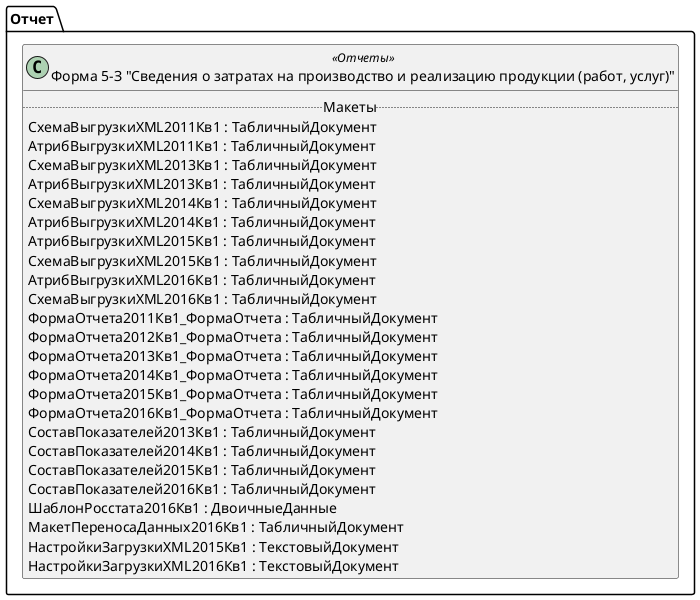 ﻿@startuml РегламентированныйОтчетСтатистикаФорма5З
'!include templates.wsd
'..\include templates.wsd
class Отчет.РегламентированныйОтчетСтатистикаФорма5З as "Форма 5-З "Сведения о затратах на производство и реализацию продукции (работ, услуг)"" <<Отчеты>>
{
..Макеты..
СхемаВыгрузкиXML2011Кв1 : ТабличныйДокумент
АтрибВыгрузкиXML2011Кв1 : ТабличныйДокумент
СхемаВыгрузкиXML2013Кв1 : ТабличныйДокумент
АтрибВыгрузкиXML2013Кв1 : ТабличныйДокумент
СхемаВыгрузкиXML2014Кв1 : ТабличныйДокумент
АтрибВыгрузкиXML2014Кв1 : ТабличныйДокумент
АтрибВыгрузкиXML2015Кв1 : ТабличныйДокумент
СхемаВыгрузкиXML2015Кв1 : ТабличныйДокумент
АтрибВыгрузкиXML2016Кв1 : ТабличныйДокумент
СхемаВыгрузкиXML2016Кв1 : ТабличныйДокумент
ФормаОтчета2011Кв1_ФормаОтчета : ТабличныйДокумент
ФормаОтчета2012Кв1_ФормаОтчета : ТабличныйДокумент
ФормаОтчета2013Кв1_ФормаОтчета : ТабличныйДокумент
ФормаОтчета2014Кв1_ФормаОтчета : ТабличныйДокумент
ФормаОтчета2015Кв1_ФормаОтчета : ТабличныйДокумент
ФормаОтчета2016Кв1_ФормаОтчета : ТабличныйДокумент
СоставПоказателей2013Кв1 : ТабличныйДокумент
СоставПоказателей2014Кв1 : ТабличныйДокумент
СоставПоказателей2015Кв1 : ТабличныйДокумент
СоставПоказателей2016Кв1 : ТабличныйДокумент
ШаблонРосстата2016Кв1 : ДвоичныеДанные
МакетПереносаДанных2016Кв1 : ТабличныйДокумент
НастройкиЗагрузкиXML2015Кв1 : ТекстовыйДокумент
НастройкиЗагрузкиXML2016Кв1 : ТекстовыйДокумент
}
@enduml
